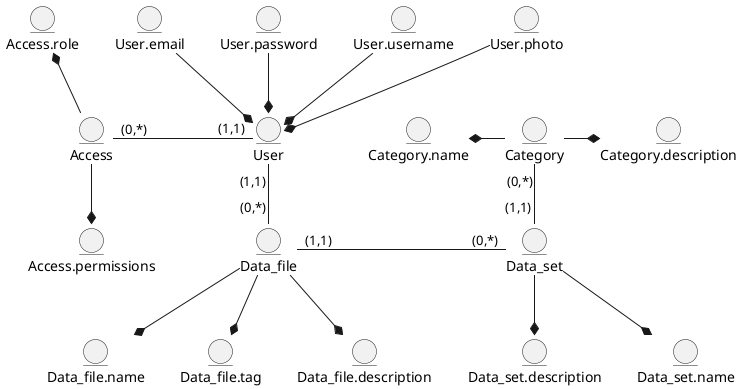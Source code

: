 @startuml

entity User
entity User.email
entity User.password
entity User.username
entity User.photo

entity Access

entity Access.role
entity Access.permissions

entity Data_file
entity Data_file.name
entity Data_file.tag
entity Data_file.description

entity Data_set
entity Data_set.name
entity Data_set.description

entity Category
entity Category.name
entity Category.description

Access -up-* Access.role
Access --* Access.permissions

User.email --* User
User.password --* User
User.username --* User
User.photo --* User

Data_file --* Data_file.name
Data_file --* Data_file.tag
Data_file --* Data_file.description

Data_set --* Data_set.name
Data_set --* Data_set.description

Category -l-* Category.name
Category -r-* Category.description

User "(1,1)"-down-"(0,*)" Data_file
User "(1,1)"-l-"(0,*)" Access
Data_file "(1,1)"-r-"(0,*)" Data_set
Data_set "(1,1)"-up-"(0,*)" Category


@enduml

